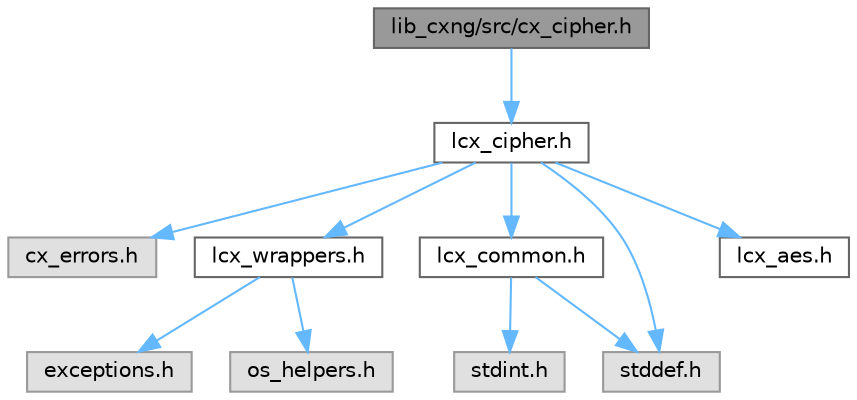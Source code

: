 digraph "lib_cxng/src/cx_cipher.h"
{
 // LATEX_PDF_SIZE
  bgcolor="transparent";
  edge [fontname=Helvetica,fontsize=10,labelfontname=Helvetica,labelfontsize=10];
  node [fontname=Helvetica,fontsize=10,shape=box,height=0.2,width=0.4];
  Node1 [label="lib_cxng/src/cx_cipher.h",height=0.2,width=0.4,color="gray40", fillcolor="grey60", style="filled", fontcolor="black",tooltip=" "];
  Node1 -> Node2 [color="steelblue1",style="solid"];
  Node2 [label="lcx_cipher.h",height=0.2,width=0.4,color="grey40", fillcolor="white", style="filled",URL="$lcx__cipher_8h.html",tooltip="API for block ciphers."];
  Node2 -> Node3 [color="steelblue1",style="solid"];
  Node3 [label="cx_errors.h",height=0.2,width=0.4,color="grey60", fillcolor="#E0E0E0", style="filled",tooltip=" "];
  Node2 -> Node4 [color="steelblue1",style="solid"];
  Node4 [label="lcx_wrappers.h",height=0.2,width=0.4,color="grey40", fillcolor="white", style="filled",URL="$lcx__wrappers_8h.html",tooltip=" "];
  Node4 -> Node5 [color="steelblue1",style="solid"];
  Node5 [label="exceptions.h",height=0.2,width=0.4,color="grey60", fillcolor="#E0E0E0", style="filled",tooltip=" "];
  Node4 -> Node6 [color="steelblue1",style="solid"];
  Node6 [label="os_helpers.h",height=0.2,width=0.4,color="grey60", fillcolor="#E0E0E0", style="filled",tooltip=" "];
  Node2 -> Node7 [color="steelblue1",style="solid"];
  Node7 [label="lcx_common.h",height=0.2,width=0.4,color="grey40", fillcolor="white", style="filled",URL="$lcx__common_8h.html",tooltip="Cryptography flags."];
  Node7 -> Node8 [color="steelblue1",style="solid"];
  Node8 [label="stdint.h",height=0.2,width=0.4,color="grey60", fillcolor="#E0E0E0", style="filled",tooltip=" "];
  Node7 -> Node9 [color="steelblue1",style="solid"];
  Node9 [label="stddef.h",height=0.2,width=0.4,color="grey60", fillcolor="#E0E0E0", style="filled",tooltip=" "];
  Node2 -> Node10 [color="steelblue1",style="solid"];
  Node10 [label="lcx_aes.h",height=0.2,width=0.4,color="grey40", fillcolor="white", style="filled",URL="$lcx__aes_8h.html",tooltip="AES (Advanced Encryption Standard)."];
  Node2 -> Node9 [color="steelblue1",style="solid"];
}
